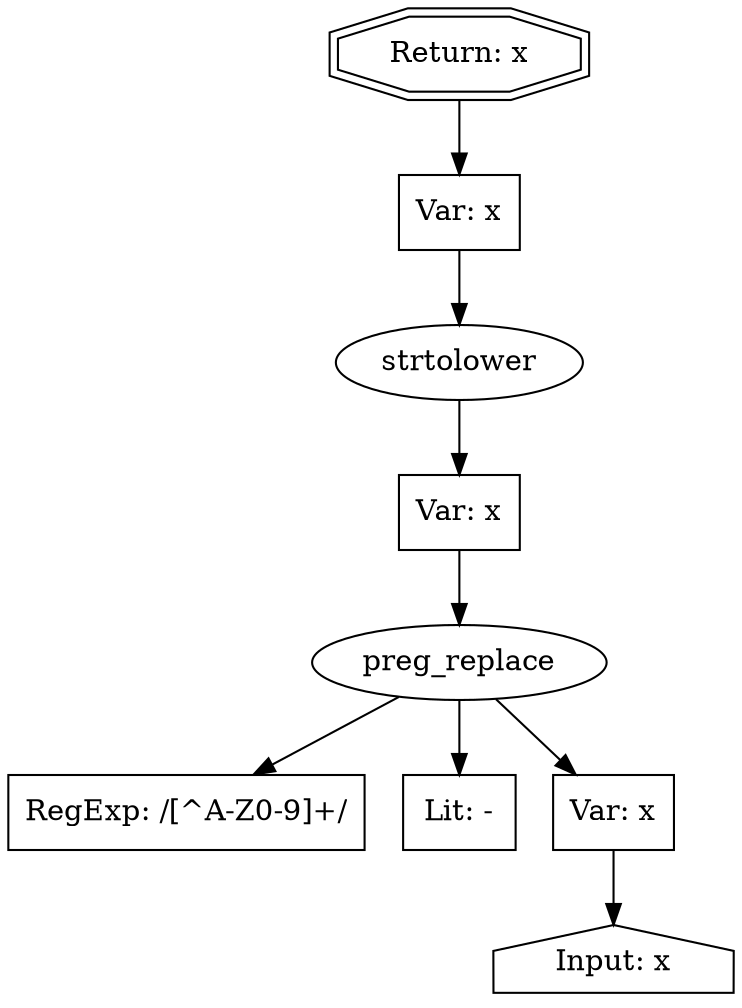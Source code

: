 // Finding: 1bc81c6f-c440-44fc-9bf7-00eb1571b52b
// Finding.url: https://www.example78.com/resources?type[0]=eBook##"></iframe></style></script></object></embed></textarea><img src=x onerror=taintfoxLog('c5dcfa51a4004fa8a47f799305ac3789')><!--/*
// Finding.parentloc: https://www.example78.com/resources?type[0]=eBook##"></iframe></style></script></object></embed></textarea><img src=x onerror=taintfoxLog('c5dcfa51a4004fa8a47f799305ac3789')><!--/*
// Finding.domain: www.example78.com
// Finding.base_domain: example78.com
// Finding.source: location.search
// Finding.sink: innerHTML
// Sanitizer.score: 110
// Sanitizer.name: nameToColor
// Sanitizer.location: https://www.example78.com/themes/custom/ddd/js/custom/resource-finder.js?v=1.2 - renderListItem/<:8:148
// Finding.begin: 135
// Finding.end: 140
// Finding.original_uuid: 7ab2b356-98c7-4857-9416-b538de64b18c
// Finding.TwentyFiveMillionFlowsId: 796629484
// Finding.script: https://www.example78.com/themes/custom/ddd/js/custom/resource-finder.js?v=1.2
// Finding.line: 15
// Exploit.uuid: c5dcfa51-a400-4fa8-a47f-799305ac3789
// Exploit.success: false
// Exploit.status: validated
// Exploit.method: C
// Exploit.type: html
// Exploit.token: attribute
// Exploit.content: href
// Exploit.quote_type: "
// Exploit.tag: a
// Exploit.break_out: #"></iframe></style></script></object></embed></textarea><img src=x onerror=
// Exploit.break_in: ><!--/*
// Exploit.payload: #"></iframe></style></script></object></embed></textarea><img src=x onerror=taintfoxLog(1)><!--/*
// Exploit.begin_taint_url: 18
// Exploit.end_taint_url: 19
// Exploit.replace_begin_url: 49
// Exploit.replace_end_url: 49
// Exploit.replace_begin_param: 112
// Exploit.replace_end_param: 112
// Issues.LargestEncodeAttrStringChain: 0
// Issues.LargestTextFragmentEncodeChainLength: 0
// Issues.HasApproximation: false
// Issues.HasMissingImplementation: false
// Issues.HasInfiniteRegexWithFunctionReplacer: false
// Issues.MergedSplitAndJoins: false
// Issues.HasUrlInRhsOfReplace: false
// Issues.HasUrlInLhsOfReplace: false
// Issues.HasCookieValueInLhsOfreplace: false
// Issues.HasCookieValueInRhsOfreplace: false
// Issues.HasCookieValueInMatchPattern: false
// Issues.HasCookieValueInExecPattern: false
// Issues.RemovedLRConcats: false
// Issues.RemovedReplaceArtifacts: false
// Issues.HasUrlInMatchPattern: false
// Issues.HasUrlInExecPattern: false
// Issues.RemovedNOPreplaces: false
// Issues.Known_sanitizer: false
// DepGraph.hash: 1847515266
// DepGraph.sanitizer_hash: 1847515266

digraph cfg {
n0 [shape=house, label="Input: x"];
n1 [shape=ellipse, label="preg_replace"];
n2 [shape=box, label="RegExp: /[^A-Z0-9]+/"];
n3 [shape=box, label="Lit: -"];
n4 [shape=box, label="Var: x"];
n5 [shape=ellipse, label="strtolower"];
n6 [shape=box, label="Var: x"];
n7 [shape=box, label="Var: x"];
n8 [shape=doubleoctagon, label="Return: x"];
n4 -> n0;
n1 -> n2;
n1 -> n3;
n1 -> n4;
n6 -> n1;
n5 -> n6;
n7 -> n5;
n8 -> n7;
}